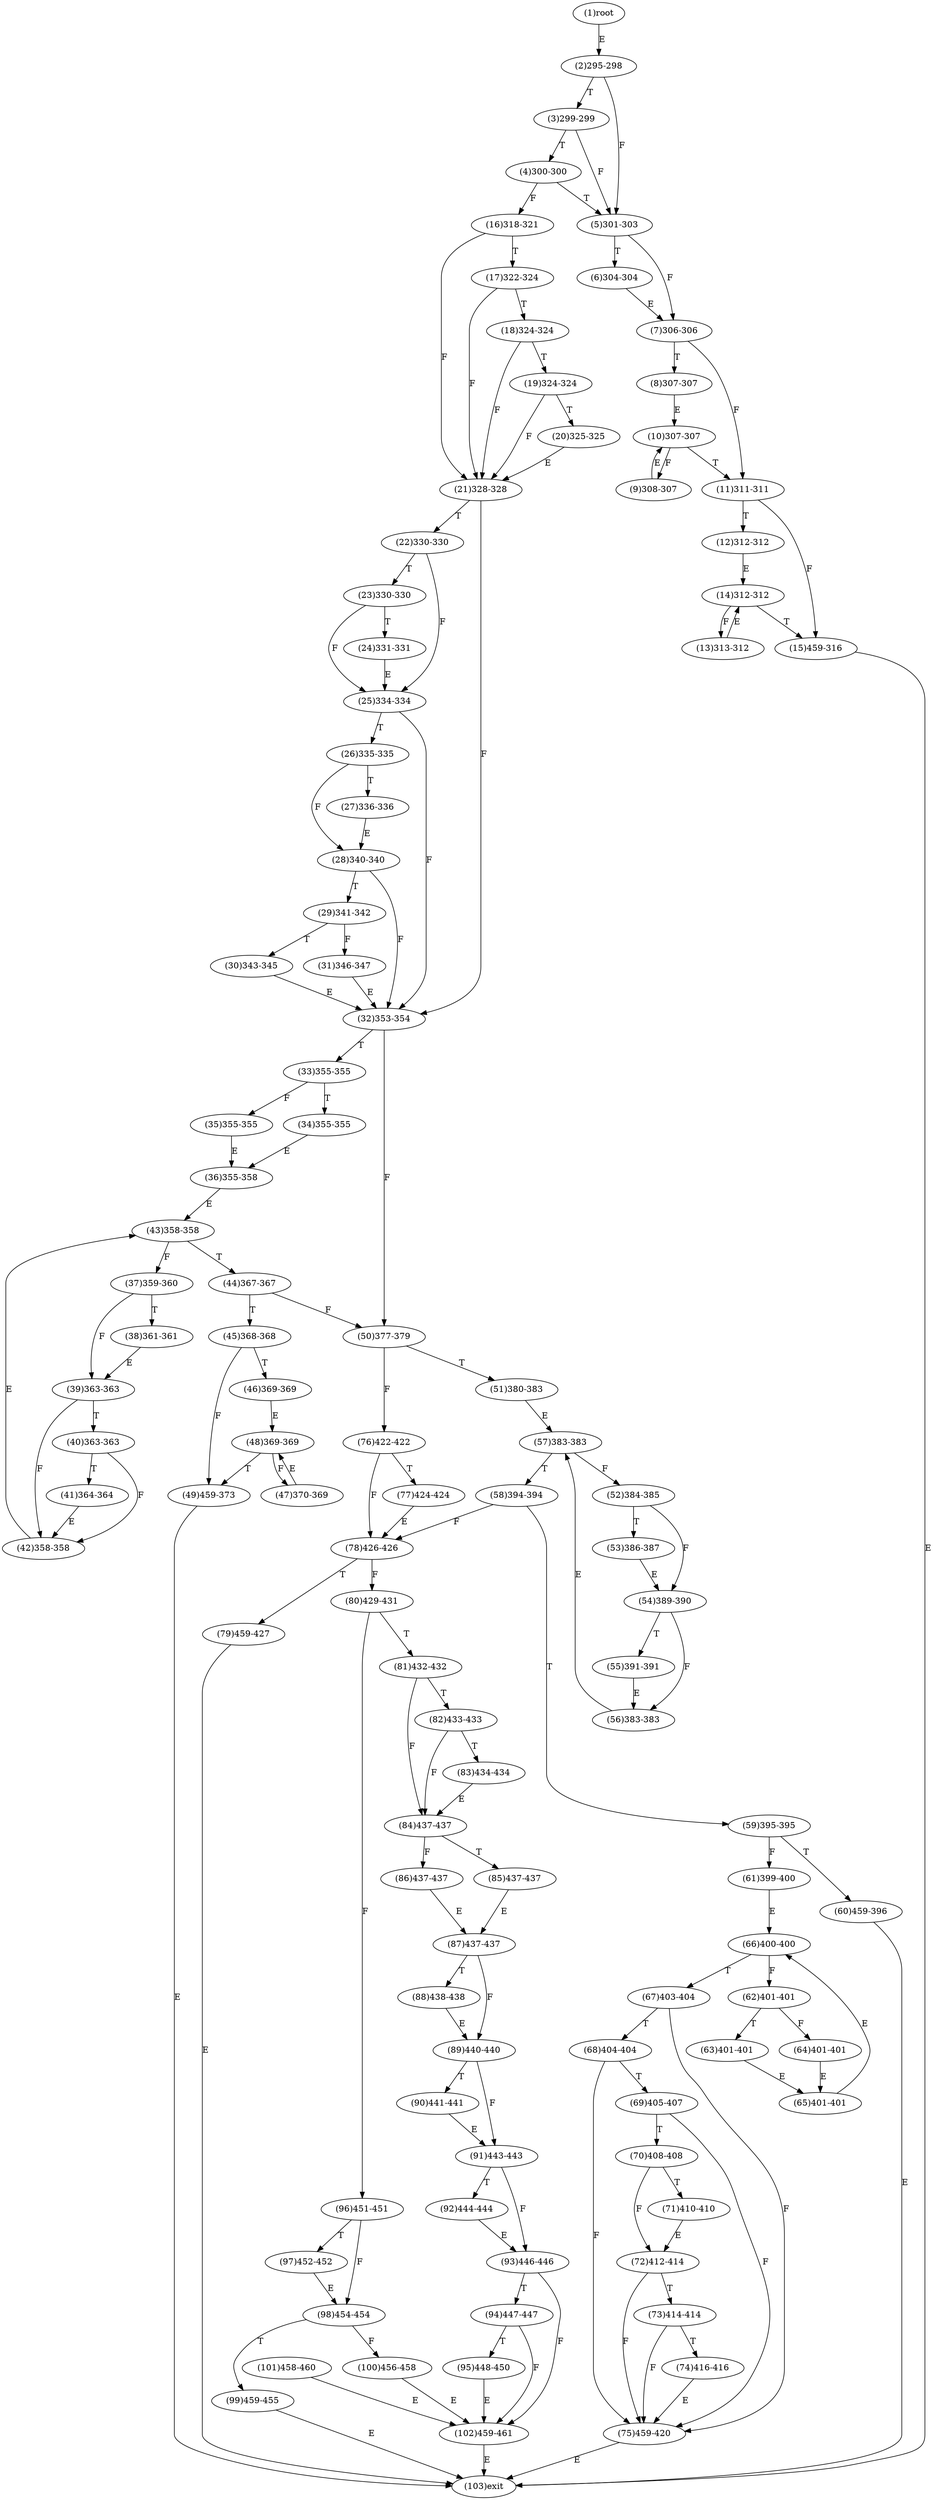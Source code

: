 digraph "" { 
1[ label="(1)root"];
2[ label="(2)295-298"];
3[ label="(3)299-299"];
4[ label="(4)300-300"];
5[ label="(5)301-303"];
6[ label="(6)304-304"];
7[ label="(7)306-306"];
8[ label="(8)307-307"];
9[ label="(9)308-307"];
10[ label="(10)307-307"];
11[ label="(11)311-311"];
12[ label="(12)312-312"];
13[ label="(13)313-312"];
14[ label="(14)312-312"];
15[ label="(15)459-316"];
17[ label="(17)322-324"];
16[ label="(16)318-321"];
19[ label="(19)324-324"];
18[ label="(18)324-324"];
21[ label="(21)328-328"];
20[ label="(20)325-325"];
23[ label="(23)330-330"];
22[ label="(22)330-330"];
25[ label="(25)334-334"];
24[ label="(24)331-331"];
27[ label="(27)336-336"];
26[ label="(26)335-335"];
29[ label="(29)341-342"];
28[ label="(28)340-340"];
31[ label="(31)346-347"];
30[ label="(30)343-345"];
34[ label="(34)355-355"];
35[ label="(35)355-355"];
32[ label="(32)353-354"];
33[ label="(33)355-355"];
38[ label="(38)361-361"];
39[ label="(39)363-363"];
36[ label="(36)355-358"];
37[ label="(37)359-360"];
42[ label="(42)358-358"];
43[ label="(43)358-358"];
40[ label="(40)363-363"];
41[ label="(41)364-364"];
46[ label="(46)369-369"];
47[ label="(47)370-369"];
44[ label="(44)367-367"];
45[ label="(45)368-368"];
51[ label="(51)380-383"];
50[ label="(50)377-379"];
49[ label="(49)459-373"];
48[ label="(48)369-369"];
55[ label="(55)391-391"];
54[ label="(54)389-390"];
53[ label="(53)386-387"];
52[ label="(52)384-385"];
59[ label="(59)395-395"];
58[ label="(58)394-394"];
57[ label="(57)383-383"];
56[ label="(56)383-383"];
63[ label="(63)401-401"];
62[ label="(62)401-401"];
61[ label="(61)399-400"];
60[ label="(60)459-396"];
68[ label="(68)404-404"];
69[ label="(69)405-407"];
70[ label="(70)408-408"];
71[ label="(71)410-410"];
64[ label="(64)401-401"];
65[ label="(65)401-401"];
66[ label="(66)400-400"];
67[ label="(67)403-404"];
76[ label="(76)422-422"];
77[ label="(77)424-424"];
78[ label="(78)426-426"];
79[ label="(79)459-427"];
72[ label="(72)412-414"];
73[ label="(73)414-414"];
74[ label="(74)416-416"];
75[ label="(75)459-420"];
85[ label="(85)437-437"];
84[ label="(84)437-437"];
87[ label="(87)437-437"];
86[ label="(86)437-437"];
81[ label="(81)432-432"];
80[ label="(80)429-431"];
83[ label="(83)434-434"];
82[ label="(82)433-433"];
93[ label="(93)446-446"];
92[ label="(92)444-444"];
95[ label="(95)448-450"];
94[ label="(94)447-447"];
89[ label="(89)440-440"];
88[ label="(88)438-438"];
91[ label="(91)443-443"];
90[ label="(90)441-441"];
102[ label="(102)459-461"];
103[ label="(103)exit"];
100[ label="(100)456-458"];
101[ label="(101)458-460"];
98[ label="(98)454-454"];
99[ label="(99)459-455"];
96[ label="(96)451-451"];
97[ label="(97)452-452"];
1->2[ label="E"];
2->5[ label="F"];
2->3[ label="T"];
3->5[ label="F"];
3->4[ label="T"];
4->16[ label="F"];
4->5[ label="T"];
5->7[ label="F"];
5->6[ label="T"];
6->7[ label="E"];
7->11[ label="F"];
7->8[ label="T"];
8->10[ label="E"];
9->10[ label="E"];
10->9[ label="F"];
10->11[ label="T"];
11->15[ label="F"];
11->12[ label="T"];
12->14[ label="E"];
13->14[ label="E"];
14->13[ label="F"];
14->15[ label="T"];
15->103[ label="E"];
16->21[ label="F"];
16->17[ label="T"];
17->21[ label="F"];
17->18[ label="T"];
18->21[ label="F"];
18->19[ label="T"];
19->21[ label="F"];
19->20[ label="T"];
20->21[ label="E"];
21->32[ label="F"];
21->22[ label="T"];
22->25[ label="F"];
22->23[ label="T"];
23->25[ label="F"];
23->24[ label="T"];
24->25[ label="E"];
25->32[ label="F"];
25->26[ label="T"];
26->28[ label="F"];
26->27[ label="T"];
27->28[ label="E"];
28->32[ label="F"];
28->29[ label="T"];
29->31[ label="F"];
29->30[ label="T"];
30->32[ label="E"];
31->32[ label="E"];
32->50[ label="F"];
32->33[ label="T"];
33->35[ label="F"];
33->34[ label="T"];
34->36[ label="E"];
35->36[ label="E"];
36->43[ label="E"];
37->39[ label="F"];
37->38[ label="T"];
38->39[ label="E"];
39->42[ label="F"];
39->40[ label="T"];
40->42[ label="F"];
40->41[ label="T"];
41->42[ label="E"];
42->43[ label="E"];
43->37[ label="F"];
43->44[ label="T"];
44->50[ label="F"];
44->45[ label="T"];
45->49[ label="F"];
45->46[ label="T"];
46->48[ label="E"];
47->48[ label="E"];
48->47[ label="F"];
48->49[ label="T"];
49->103[ label="E"];
50->76[ label="F"];
50->51[ label="T"];
51->57[ label="E"];
52->54[ label="F"];
52->53[ label="T"];
53->54[ label="E"];
54->56[ label="F"];
54->55[ label="T"];
55->56[ label="E"];
56->57[ label="E"];
57->52[ label="F"];
57->58[ label="T"];
58->78[ label="F"];
58->59[ label="T"];
59->61[ label="F"];
59->60[ label="T"];
60->103[ label="E"];
61->66[ label="E"];
62->64[ label="F"];
62->63[ label="T"];
63->65[ label="E"];
64->65[ label="E"];
65->66[ label="E"];
66->62[ label="F"];
66->67[ label="T"];
67->75[ label="F"];
67->68[ label="T"];
68->75[ label="F"];
68->69[ label="T"];
69->75[ label="F"];
69->70[ label="T"];
70->72[ label="F"];
70->71[ label="T"];
71->72[ label="E"];
72->75[ label="F"];
72->73[ label="T"];
73->75[ label="F"];
73->74[ label="T"];
74->75[ label="E"];
75->103[ label="E"];
76->78[ label="F"];
76->77[ label="T"];
77->78[ label="E"];
78->80[ label="F"];
78->79[ label="T"];
79->103[ label="E"];
80->96[ label="F"];
80->81[ label="T"];
81->84[ label="F"];
81->82[ label="T"];
82->84[ label="F"];
82->83[ label="T"];
83->84[ label="E"];
84->86[ label="F"];
84->85[ label="T"];
85->87[ label="E"];
86->87[ label="E"];
87->89[ label="F"];
87->88[ label="T"];
88->89[ label="E"];
89->91[ label="F"];
89->90[ label="T"];
90->91[ label="E"];
91->93[ label="F"];
91->92[ label="T"];
92->93[ label="E"];
93->102[ label="F"];
93->94[ label="T"];
94->102[ label="F"];
94->95[ label="T"];
95->102[ label="E"];
96->98[ label="F"];
96->97[ label="T"];
97->98[ label="E"];
98->100[ label="F"];
98->99[ label="T"];
99->103[ label="E"];
100->102[ label="E"];
101->102[ label="E"];
102->103[ label="E"];
}